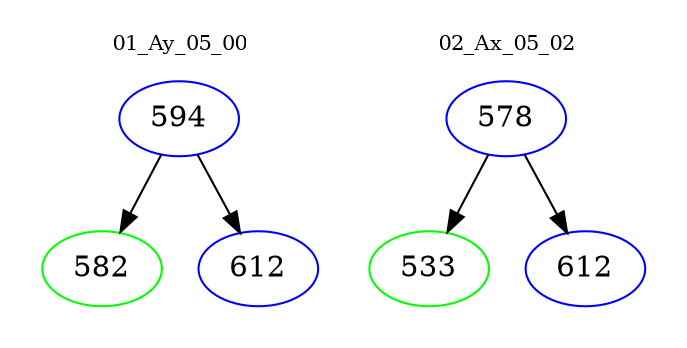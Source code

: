 digraph{
subgraph cluster_0 {
color = white
label = "01_Ay_05_00";
fontsize=10;
T0_594 [label="594", color="blue"]
T0_594 -> T0_582 [color="black"]
T0_582 [label="582", color="green"]
T0_594 -> T0_612 [color="black"]
T0_612 [label="612", color="blue"]
}
subgraph cluster_1 {
color = white
label = "02_Ax_05_02";
fontsize=10;
T1_578 [label="578", color="blue"]
T1_578 -> T1_533 [color="black"]
T1_533 [label="533", color="green"]
T1_578 -> T1_612 [color="black"]
T1_612 [label="612", color="blue"]
}
}
